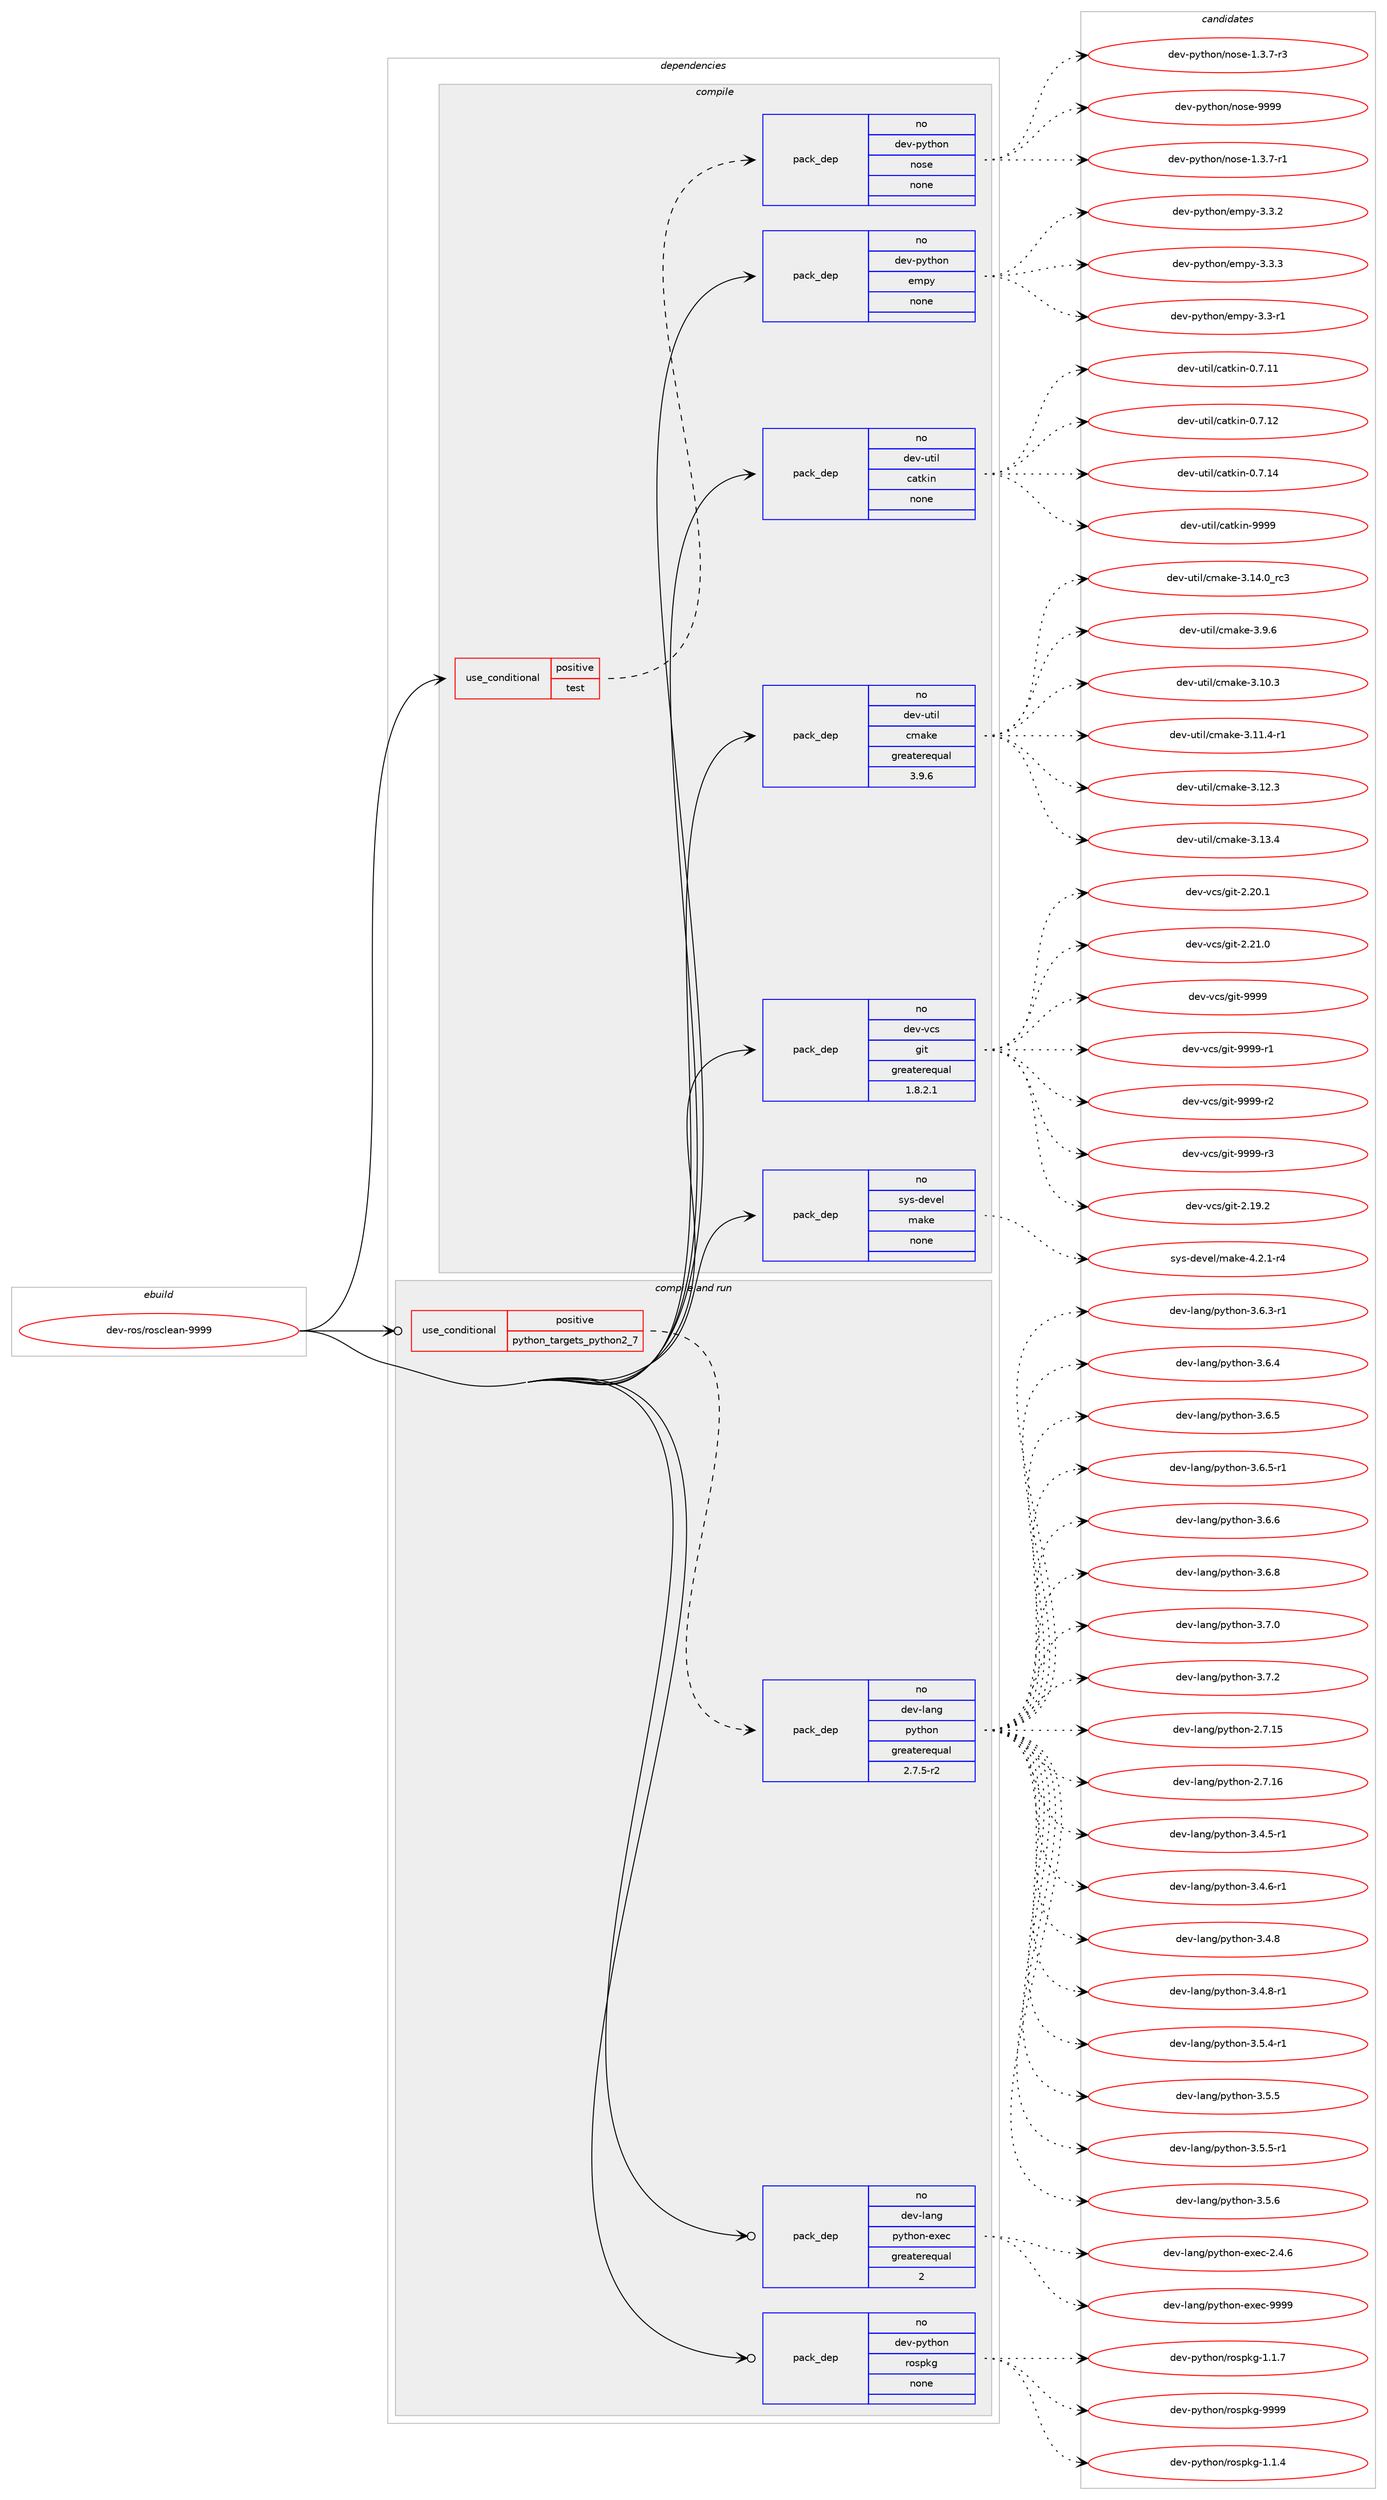 digraph prolog {

# *************
# Graph options
# *************

newrank=true;
concentrate=true;
compound=true;
graph [rankdir=LR,fontname=Helvetica,fontsize=10,ranksep=1.5];#, ranksep=2.5, nodesep=0.2];
edge  [arrowhead=vee];
node  [fontname=Helvetica,fontsize=10];

# **********
# The ebuild
# **********

subgraph cluster_leftcol {
color=gray;
rank=same;
label=<<i>ebuild</i>>;
id [label="dev-ros/rosclean-9999", color=red, width=4, href="../dev-ros/rosclean-9999.svg"];
}

# ****************
# The dependencies
# ****************

subgraph cluster_midcol {
color=gray;
label=<<i>dependencies</i>>;
subgraph cluster_compile {
fillcolor="#eeeeee";
style=filled;
label=<<i>compile</i>>;
subgraph cond389729 {
dependency1464260 [label=<<TABLE BORDER="0" CELLBORDER="1" CELLSPACING="0" CELLPADDING="4"><TR><TD ROWSPAN="3" CELLPADDING="10">use_conditional</TD></TR><TR><TD>positive</TD></TR><TR><TD>test</TD></TR></TABLE>>, shape=none, color=red];
subgraph pack1051141 {
dependency1464261 [label=<<TABLE BORDER="0" CELLBORDER="1" CELLSPACING="0" CELLPADDING="4" WIDTH="220"><TR><TD ROWSPAN="6" CELLPADDING="30">pack_dep</TD></TR><TR><TD WIDTH="110">no</TD></TR><TR><TD>dev-python</TD></TR><TR><TD>nose</TD></TR><TR><TD>none</TD></TR><TR><TD></TD></TR></TABLE>>, shape=none, color=blue];
}
dependency1464260:e -> dependency1464261:w [weight=20,style="dashed",arrowhead="vee"];
}
id:e -> dependency1464260:w [weight=20,style="solid",arrowhead="vee"];
subgraph pack1051142 {
dependency1464262 [label=<<TABLE BORDER="0" CELLBORDER="1" CELLSPACING="0" CELLPADDING="4" WIDTH="220"><TR><TD ROWSPAN="6" CELLPADDING="30">pack_dep</TD></TR><TR><TD WIDTH="110">no</TD></TR><TR><TD>dev-python</TD></TR><TR><TD>empy</TD></TR><TR><TD>none</TD></TR><TR><TD></TD></TR></TABLE>>, shape=none, color=blue];
}
id:e -> dependency1464262:w [weight=20,style="solid",arrowhead="vee"];
subgraph pack1051143 {
dependency1464263 [label=<<TABLE BORDER="0" CELLBORDER="1" CELLSPACING="0" CELLPADDING="4" WIDTH="220"><TR><TD ROWSPAN="6" CELLPADDING="30">pack_dep</TD></TR><TR><TD WIDTH="110">no</TD></TR><TR><TD>dev-util</TD></TR><TR><TD>catkin</TD></TR><TR><TD>none</TD></TR><TR><TD></TD></TR></TABLE>>, shape=none, color=blue];
}
id:e -> dependency1464263:w [weight=20,style="solid",arrowhead="vee"];
subgraph pack1051144 {
dependency1464264 [label=<<TABLE BORDER="0" CELLBORDER="1" CELLSPACING="0" CELLPADDING="4" WIDTH="220"><TR><TD ROWSPAN="6" CELLPADDING="30">pack_dep</TD></TR><TR><TD WIDTH="110">no</TD></TR><TR><TD>dev-util</TD></TR><TR><TD>cmake</TD></TR><TR><TD>greaterequal</TD></TR><TR><TD>3.9.6</TD></TR></TABLE>>, shape=none, color=blue];
}
id:e -> dependency1464264:w [weight=20,style="solid",arrowhead="vee"];
subgraph pack1051145 {
dependency1464265 [label=<<TABLE BORDER="0" CELLBORDER="1" CELLSPACING="0" CELLPADDING="4" WIDTH="220"><TR><TD ROWSPAN="6" CELLPADDING="30">pack_dep</TD></TR><TR><TD WIDTH="110">no</TD></TR><TR><TD>dev-vcs</TD></TR><TR><TD>git</TD></TR><TR><TD>greaterequal</TD></TR><TR><TD>1.8.2.1</TD></TR></TABLE>>, shape=none, color=blue];
}
id:e -> dependency1464265:w [weight=20,style="solid",arrowhead="vee"];
subgraph pack1051146 {
dependency1464266 [label=<<TABLE BORDER="0" CELLBORDER="1" CELLSPACING="0" CELLPADDING="4" WIDTH="220"><TR><TD ROWSPAN="6" CELLPADDING="30">pack_dep</TD></TR><TR><TD WIDTH="110">no</TD></TR><TR><TD>sys-devel</TD></TR><TR><TD>make</TD></TR><TR><TD>none</TD></TR><TR><TD></TD></TR></TABLE>>, shape=none, color=blue];
}
id:e -> dependency1464266:w [weight=20,style="solid",arrowhead="vee"];
}
subgraph cluster_compileandrun {
fillcolor="#eeeeee";
style=filled;
label=<<i>compile and run</i>>;
subgraph cond389730 {
dependency1464267 [label=<<TABLE BORDER="0" CELLBORDER="1" CELLSPACING="0" CELLPADDING="4"><TR><TD ROWSPAN="3" CELLPADDING="10">use_conditional</TD></TR><TR><TD>positive</TD></TR><TR><TD>python_targets_python2_7</TD></TR></TABLE>>, shape=none, color=red];
subgraph pack1051147 {
dependency1464268 [label=<<TABLE BORDER="0" CELLBORDER="1" CELLSPACING="0" CELLPADDING="4" WIDTH="220"><TR><TD ROWSPAN="6" CELLPADDING="30">pack_dep</TD></TR><TR><TD WIDTH="110">no</TD></TR><TR><TD>dev-lang</TD></TR><TR><TD>python</TD></TR><TR><TD>greaterequal</TD></TR><TR><TD>2.7.5-r2</TD></TR></TABLE>>, shape=none, color=blue];
}
dependency1464267:e -> dependency1464268:w [weight=20,style="dashed",arrowhead="vee"];
}
id:e -> dependency1464267:w [weight=20,style="solid",arrowhead="odotvee"];
subgraph pack1051148 {
dependency1464269 [label=<<TABLE BORDER="0" CELLBORDER="1" CELLSPACING="0" CELLPADDING="4" WIDTH="220"><TR><TD ROWSPAN="6" CELLPADDING="30">pack_dep</TD></TR><TR><TD WIDTH="110">no</TD></TR><TR><TD>dev-lang</TD></TR><TR><TD>python-exec</TD></TR><TR><TD>greaterequal</TD></TR><TR><TD>2</TD></TR></TABLE>>, shape=none, color=blue];
}
id:e -> dependency1464269:w [weight=20,style="solid",arrowhead="odotvee"];
subgraph pack1051149 {
dependency1464270 [label=<<TABLE BORDER="0" CELLBORDER="1" CELLSPACING="0" CELLPADDING="4" WIDTH="220"><TR><TD ROWSPAN="6" CELLPADDING="30">pack_dep</TD></TR><TR><TD WIDTH="110">no</TD></TR><TR><TD>dev-python</TD></TR><TR><TD>rospkg</TD></TR><TR><TD>none</TD></TR><TR><TD></TD></TR></TABLE>>, shape=none, color=blue];
}
id:e -> dependency1464270:w [weight=20,style="solid",arrowhead="odotvee"];
}
subgraph cluster_run {
fillcolor="#eeeeee";
style=filled;
label=<<i>run</i>>;
}
}

# **************
# The candidates
# **************

subgraph cluster_choices {
rank=same;
color=gray;
label=<<i>candidates</i>>;

subgraph choice1051141 {
color=black;
nodesep=1;
choice10010111845112121116104111110471101111151014549465146554511449 [label="dev-python/nose-1.3.7-r1", color=red, width=4,href="../dev-python/nose-1.3.7-r1.svg"];
choice10010111845112121116104111110471101111151014549465146554511451 [label="dev-python/nose-1.3.7-r3", color=red, width=4,href="../dev-python/nose-1.3.7-r3.svg"];
choice10010111845112121116104111110471101111151014557575757 [label="dev-python/nose-9999", color=red, width=4,href="../dev-python/nose-9999.svg"];
dependency1464261:e -> choice10010111845112121116104111110471101111151014549465146554511449:w [style=dotted,weight="100"];
dependency1464261:e -> choice10010111845112121116104111110471101111151014549465146554511451:w [style=dotted,weight="100"];
dependency1464261:e -> choice10010111845112121116104111110471101111151014557575757:w [style=dotted,weight="100"];
}
subgraph choice1051142 {
color=black;
nodesep=1;
choice1001011184511212111610411111047101109112121455146514511449 [label="dev-python/empy-3.3-r1", color=red, width=4,href="../dev-python/empy-3.3-r1.svg"];
choice1001011184511212111610411111047101109112121455146514650 [label="dev-python/empy-3.3.2", color=red, width=4,href="../dev-python/empy-3.3.2.svg"];
choice1001011184511212111610411111047101109112121455146514651 [label="dev-python/empy-3.3.3", color=red, width=4,href="../dev-python/empy-3.3.3.svg"];
dependency1464262:e -> choice1001011184511212111610411111047101109112121455146514511449:w [style=dotted,weight="100"];
dependency1464262:e -> choice1001011184511212111610411111047101109112121455146514650:w [style=dotted,weight="100"];
dependency1464262:e -> choice1001011184511212111610411111047101109112121455146514651:w [style=dotted,weight="100"];
}
subgraph choice1051143 {
color=black;
nodesep=1;
choice1001011184511711610510847999711610710511045484655464949 [label="dev-util/catkin-0.7.11", color=red, width=4,href="../dev-util/catkin-0.7.11.svg"];
choice1001011184511711610510847999711610710511045484655464950 [label="dev-util/catkin-0.7.12", color=red, width=4,href="../dev-util/catkin-0.7.12.svg"];
choice1001011184511711610510847999711610710511045484655464952 [label="dev-util/catkin-0.7.14", color=red, width=4,href="../dev-util/catkin-0.7.14.svg"];
choice100101118451171161051084799971161071051104557575757 [label="dev-util/catkin-9999", color=red, width=4,href="../dev-util/catkin-9999.svg"];
dependency1464263:e -> choice1001011184511711610510847999711610710511045484655464949:w [style=dotted,weight="100"];
dependency1464263:e -> choice1001011184511711610510847999711610710511045484655464950:w [style=dotted,weight="100"];
dependency1464263:e -> choice1001011184511711610510847999711610710511045484655464952:w [style=dotted,weight="100"];
dependency1464263:e -> choice100101118451171161051084799971161071051104557575757:w [style=dotted,weight="100"];
}
subgraph choice1051144 {
color=black;
nodesep=1;
choice1001011184511711610510847991099710710145514649484651 [label="dev-util/cmake-3.10.3", color=red, width=4,href="../dev-util/cmake-3.10.3.svg"];
choice10010111845117116105108479910997107101455146494946524511449 [label="dev-util/cmake-3.11.4-r1", color=red, width=4,href="../dev-util/cmake-3.11.4-r1.svg"];
choice1001011184511711610510847991099710710145514649504651 [label="dev-util/cmake-3.12.3", color=red, width=4,href="../dev-util/cmake-3.12.3.svg"];
choice1001011184511711610510847991099710710145514649514652 [label="dev-util/cmake-3.13.4", color=red, width=4,href="../dev-util/cmake-3.13.4.svg"];
choice1001011184511711610510847991099710710145514649524648951149951 [label="dev-util/cmake-3.14.0_rc3", color=red, width=4,href="../dev-util/cmake-3.14.0_rc3.svg"];
choice10010111845117116105108479910997107101455146574654 [label="dev-util/cmake-3.9.6", color=red, width=4,href="../dev-util/cmake-3.9.6.svg"];
dependency1464264:e -> choice1001011184511711610510847991099710710145514649484651:w [style=dotted,weight="100"];
dependency1464264:e -> choice10010111845117116105108479910997107101455146494946524511449:w [style=dotted,weight="100"];
dependency1464264:e -> choice1001011184511711610510847991099710710145514649504651:w [style=dotted,weight="100"];
dependency1464264:e -> choice1001011184511711610510847991099710710145514649514652:w [style=dotted,weight="100"];
dependency1464264:e -> choice1001011184511711610510847991099710710145514649524648951149951:w [style=dotted,weight="100"];
dependency1464264:e -> choice10010111845117116105108479910997107101455146574654:w [style=dotted,weight="100"];
}
subgraph choice1051145 {
color=black;
nodesep=1;
choice10010111845118991154710310511645504649574650 [label="dev-vcs/git-2.19.2", color=red, width=4,href="../dev-vcs/git-2.19.2.svg"];
choice10010111845118991154710310511645504650484649 [label="dev-vcs/git-2.20.1", color=red, width=4,href="../dev-vcs/git-2.20.1.svg"];
choice10010111845118991154710310511645504650494648 [label="dev-vcs/git-2.21.0", color=red, width=4,href="../dev-vcs/git-2.21.0.svg"];
choice1001011184511899115471031051164557575757 [label="dev-vcs/git-9999", color=red, width=4,href="../dev-vcs/git-9999.svg"];
choice10010111845118991154710310511645575757574511449 [label="dev-vcs/git-9999-r1", color=red, width=4,href="../dev-vcs/git-9999-r1.svg"];
choice10010111845118991154710310511645575757574511450 [label="dev-vcs/git-9999-r2", color=red, width=4,href="../dev-vcs/git-9999-r2.svg"];
choice10010111845118991154710310511645575757574511451 [label="dev-vcs/git-9999-r3", color=red, width=4,href="../dev-vcs/git-9999-r3.svg"];
dependency1464265:e -> choice10010111845118991154710310511645504649574650:w [style=dotted,weight="100"];
dependency1464265:e -> choice10010111845118991154710310511645504650484649:w [style=dotted,weight="100"];
dependency1464265:e -> choice10010111845118991154710310511645504650494648:w [style=dotted,weight="100"];
dependency1464265:e -> choice1001011184511899115471031051164557575757:w [style=dotted,weight="100"];
dependency1464265:e -> choice10010111845118991154710310511645575757574511449:w [style=dotted,weight="100"];
dependency1464265:e -> choice10010111845118991154710310511645575757574511450:w [style=dotted,weight="100"];
dependency1464265:e -> choice10010111845118991154710310511645575757574511451:w [style=dotted,weight="100"];
}
subgraph choice1051146 {
color=black;
nodesep=1;
choice1151211154510010111810110847109971071014552465046494511452 [label="sys-devel/make-4.2.1-r4", color=red, width=4,href="../sys-devel/make-4.2.1-r4.svg"];
dependency1464266:e -> choice1151211154510010111810110847109971071014552465046494511452:w [style=dotted,weight="100"];
}
subgraph choice1051147 {
color=black;
nodesep=1;
choice10010111845108971101034711212111610411111045504655464953 [label="dev-lang/python-2.7.15", color=red, width=4,href="../dev-lang/python-2.7.15.svg"];
choice10010111845108971101034711212111610411111045504655464954 [label="dev-lang/python-2.7.16", color=red, width=4,href="../dev-lang/python-2.7.16.svg"];
choice1001011184510897110103471121211161041111104551465246534511449 [label="dev-lang/python-3.4.5-r1", color=red, width=4,href="../dev-lang/python-3.4.5-r1.svg"];
choice1001011184510897110103471121211161041111104551465246544511449 [label="dev-lang/python-3.4.6-r1", color=red, width=4,href="../dev-lang/python-3.4.6-r1.svg"];
choice100101118451089711010347112121116104111110455146524656 [label="dev-lang/python-3.4.8", color=red, width=4,href="../dev-lang/python-3.4.8.svg"];
choice1001011184510897110103471121211161041111104551465246564511449 [label="dev-lang/python-3.4.8-r1", color=red, width=4,href="../dev-lang/python-3.4.8-r1.svg"];
choice1001011184510897110103471121211161041111104551465346524511449 [label="dev-lang/python-3.5.4-r1", color=red, width=4,href="../dev-lang/python-3.5.4-r1.svg"];
choice100101118451089711010347112121116104111110455146534653 [label="dev-lang/python-3.5.5", color=red, width=4,href="../dev-lang/python-3.5.5.svg"];
choice1001011184510897110103471121211161041111104551465346534511449 [label="dev-lang/python-3.5.5-r1", color=red, width=4,href="../dev-lang/python-3.5.5-r1.svg"];
choice100101118451089711010347112121116104111110455146534654 [label="dev-lang/python-3.5.6", color=red, width=4,href="../dev-lang/python-3.5.6.svg"];
choice1001011184510897110103471121211161041111104551465446514511449 [label="dev-lang/python-3.6.3-r1", color=red, width=4,href="../dev-lang/python-3.6.3-r1.svg"];
choice100101118451089711010347112121116104111110455146544652 [label="dev-lang/python-3.6.4", color=red, width=4,href="../dev-lang/python-3.6.4.svg"];
choice100101118451089711010347112121116104111110455146544653 [label="dev-lang/python-3.6.5", color=red, width=4,href="../dev-lang/python-3.6.5.svg"];
choice1001011184510897110103471121211161041111104551465446534511449 [label="dev-lang/python-3.6.5-r1", color=red, width=4,href="../dev-lang/python-3.6.5-r1.svg"];
choice100101118451089711010347112121116104111110455146544654 [label="dev-lang/python-3.6.6", color=red, width=4,href="../dev-lang/python-3.6.6.svg"];
choice100101118451089711010347112121116104111110455146544656 [label="dev-lang/python-3.6.8", color=red, width=4,href="../dev-lang/python-3.6.8.svg"];
choice100101118451089711010347112121116104111110455146554648 [label="dev-lang/python-3.7.0", color=red, width=4,href="../dev-lang/python-3.7.0.svg"];
choice100101118451089711010347112121116104111110455146554650 [label="dev-lang/python-3.7.2", color=red, width=4,href="../dev-lang/python-3.7.2.svg"];
dependency1464268:e -> choice10010111845108971101034711212111610411111045504655464953:w [style=dotted,weight="100"];
dependency1464268:e -> choice10010111845108971101034711212111610411111045504655464954:w [style=dotted,weight="100"];
dependency1464268:e -> choice1001011184510897110103471121211161041111104551465246534511449:w [style=dotted,weight="100"];
dependency1464268:e -> choice1001011184510897110103471121211161041111104551465246544511449:w [style=dotted,weight="100"];
dependency1464268:e -> choice100101118451089711010347112121116104111110455146524656:w [style=dotted,weight="100"];
dependency1464268:e -> choice1001011184510897110103471121211161041111104551465246564511449:w [style=dotted,weight="100"];
dependency1464268:e -> choice1001011184510897110103471121211161041111104551465346524511449:w [style=dotted,weight="100"];
dependency1464268:e -> choice100101118451089711010347112121116104111110455146534653:w [style=dotted,weight="100"];
dependency1464268:e -> choice1001011184510897110103471121211161041111104551465346534511449:w [style=dotted,weight="100"];
dependency1464268:e -> choice100101118451089711010347112121116104111110455146534654:w [style=dotted,weight="100"];
dependency1464268:e -> choice1001011184510897110103471121211161041111104551465446514511449:w [style=dotted,weight="100"];
dependency1464268:e -> choice100101118451089711010347112121116104111110455146544652:w [style=dotted,weight="100"];
dependency1464268:e -> choice100101118451089711010347112121116104111110455146544653:w [style=dotted,weight="100"];
dependency1464268:e -> choice1001011184510897110103471121211161041111104551465446534511449:w [style=dotted,weight="100"];
dependency1464268:e -> choice100101118451089711010347112121116104111110455146544654:w [style=dotted,weight="100"];
dependency1464268:e -> choice100101118451089711010347112121116104111110455146544656:w [style=dotted,weight="100"];
dependency1464268:e -> choice100101118451089711010347112121116104111110455146554648:w [style=dotted,weight="100"];
dependency1464268:e -> choice100101118451089711010347112121116104111110455146554650:w [style=dotted,weight="100"];
}
subgraph choice1051148 {
color=black;
nodesep=1;
choice1001011184510897110103471121211161041111104510112010199455046524654 [label="dev-lang/python-exec-2.4.6", color=red, width=4,href="../dev-lang/python-exec-2.4.6.svg"];
choice10010111845108971101034711212111610411111045101120101994557575757 [label="dev-lang/python-exec-9999", color=red, width=4,href="../dev-lang/python-exec-9999.svg"];
dependency1464269:e -> choice1001011184510897110103471121211161041111104510112010199455046524654:w [style=dotted,weight="100"];
dependency1464269:e -> choice10010111845108971101034711212111610411111045101120101994557575757:w [style=dotted,weight="100"];
}
subgraph choice1051149 {
color=black;
nodesep=1;
choice1001011184511212111610411111047114111115112107103454946494652 [label="dev-python/rospkg-1.1.4", color=red, width=4,href="../dev-python/rospkg-1.1.4.svg"];
choice1001011184511212111610411111047114111115112107103454946494655 [label="dev-python/rospkg-1.1.7", color=red, width=4,href="../dev-python/rospkg-1.1.7.svg"];
choice10010111845112121116104111110471141111151121071034557575757 [label="dev-python/rospkg-9999", color=red, width=4,href="../dev-python/rospkg-9999.svg"];
dependency1464270:e -> choice1001011184511212111610411111047114111115112107103454946494652:w [style=dotted,weight="100"];
dependency1464270:e -> choice1001011184511212111610411111047114111115112107103454946494655:w [style=dotted,weight="100"];
dependency1464270:e -> choice10010111845112121116104111110471141111151121071034557575757:w [style=dotted,weight="100"];
}
}

}
